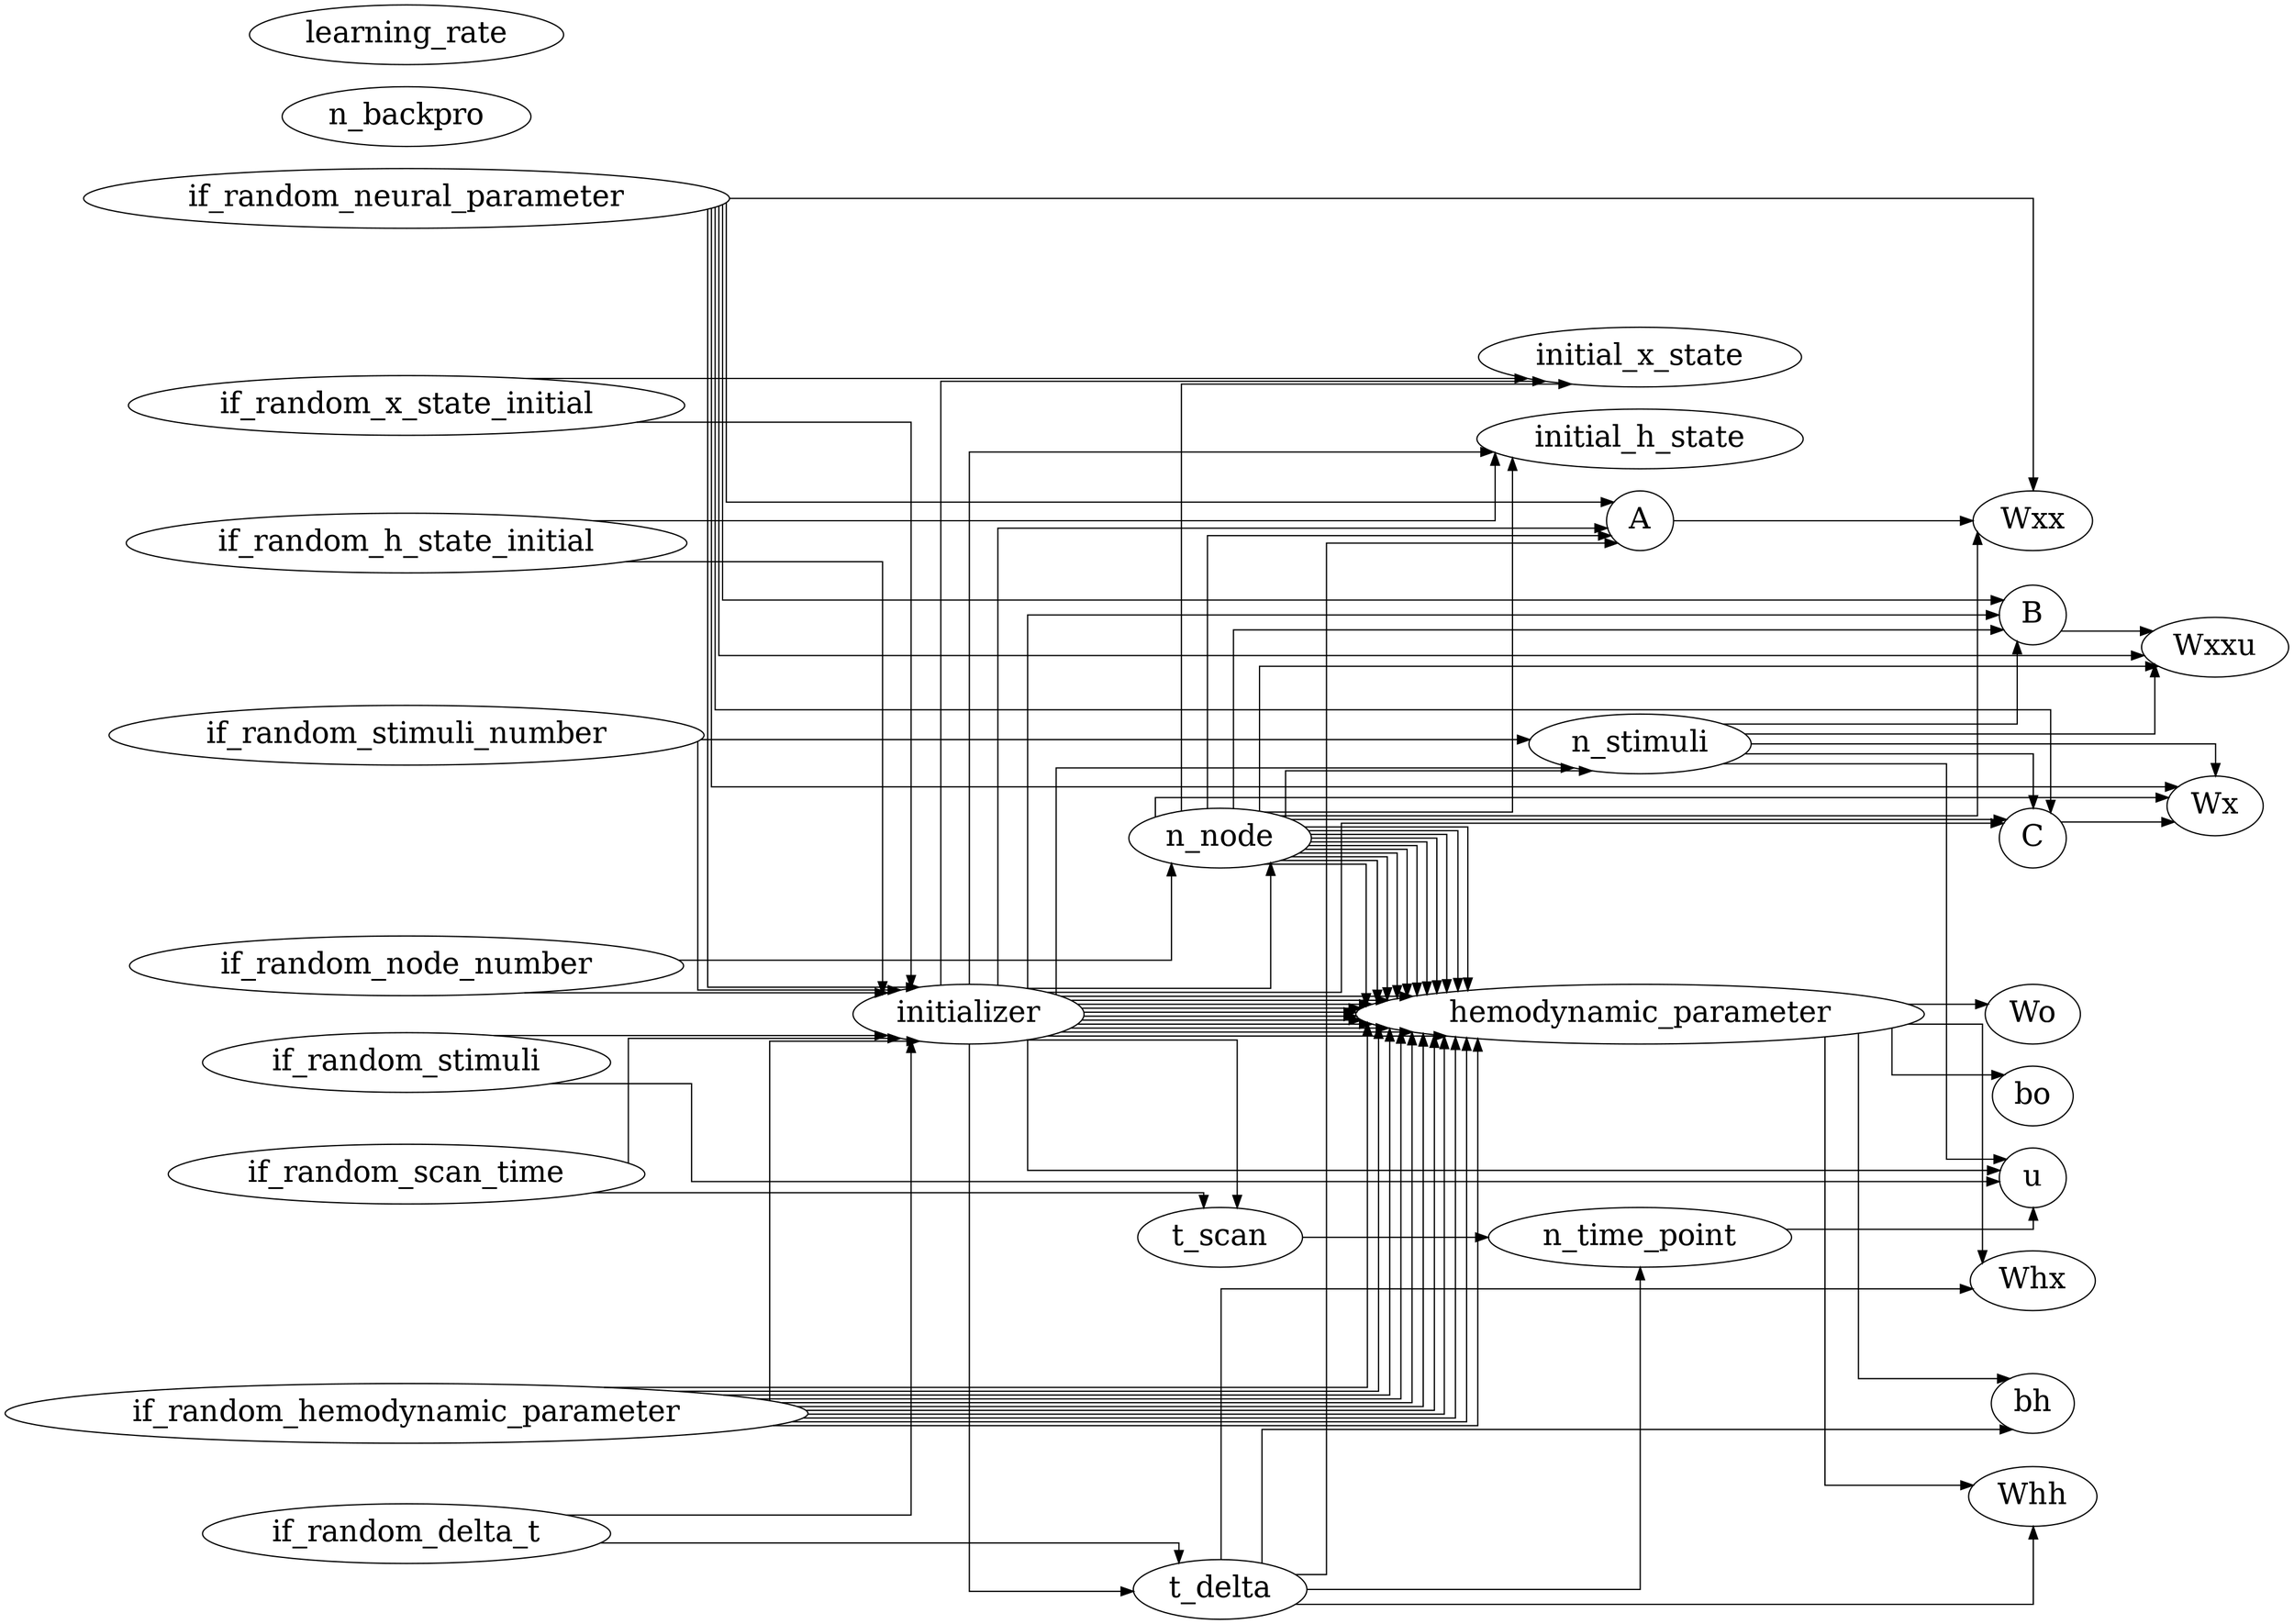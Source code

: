 digraph G {
          splines=ortho;
          rankdir = "LR";
          node[fontsize=24];
          hemodynamic_parameter -> Wo;
          n_backpro;
          if_random_scan_time -> t_scan;
          initializer -> t_scan;
          if_random_neural_parameter -> C;
          n_node -> C;
          n_stimuli -> C;
          initializer -> C;
          learning_rate;
          if_random_neural_parameter -> Wx;
          n_node -> Wx;
          n_stimuli -> Wx;
          C -> Wx;
          n_node -> hemodynamic_parameter;
          if_random_hemodynamic_parameter -> hemodynamic_parameter;
          initializer -> hemodynamic_parameter;
          t_delta -> A;
          if_random_neural_parameter -> A;
          n_node -> A;
          initializer -> A;
          n_node -> hemodynamic_parameter;
          if_random_hemodynamic_parameter -> hemodynamic_parameter;
          initializer -> hemodynamic_parameter;
          if_random_neural_parameter -> B;
          n_node -> B;
          n_stimuli -> B;
          initializer -> B;
          n_node -> hemodynamic_parameter;
          if_random_hemodynamic_parameter -> hemodynamic_parameter;
          initializer -> hemodynamic_parameter;
          hemodynamic_parameter -> Whh;
          t_delta -> Whh;
          n_node -> hemodynamic_parameter;
          if_random_hemodynamic_parameter -> hemodynamic_parameter;
          initializer -> hemodynamic_parameter;
          n_node -> hemodynamic_parameter;
          if_random_hemodynamic_parameter -> hemodynamic_parameter;
          initializer -> hemodynamic_parameter;
          n_node -> hemodynamic_parameter;
          if_random_hemodynamic_parameter -> hemodynamic_parameter;
          initializer -> hemodynamic_parameter;
          if_random_stimuli -> u;
          n_stimuli -> u;
          n_time_point -> u;
          initializer -> u;
          hemodynamic_parameter -> bo;
          if_random_neural_parameter;
          t_scan -> n_time_point;
          t_delta -> n_time_point;
          n_node -> hemodynamic_parameter;
          if_random_hemodynamic_parameter -> hemodynamic_parameter;
          initializer -> hemodynamic_parameter;
          if_random_stimuli_number;
          hemodynamic_parameter -> Whx;
          t_delta -> Whx;
          hemodynamic_parameter -> bh;
          t_delta -> bh;
          n_node -> hemodynamic_parameter;
          if_random_hemodynamic_parameter -> hemodynamic_parameter;
          initializer -> hemodynamic_parameter;
          if_random_x_state_initial;
          n_node -> hemodynamic_parameter;
          if_random_hemodynamic_parameter -> hemodynamic_parameter;
          initializer -> hemodynamic_parameter;
          if_random_stimuli;
          if_random_h_state_initial;
          n_node -> hemodynamic_parameter;
          if_random_hemodynamic_parameter -> hemodynamic_parameter;
          initializer -> hemodynamic_parameter;
          if_random_neural_parameter -> Wxx;
          n_node -> Wxx;
          A -> Wxx;
          n_node -> initial_x_state;
          if_random_x_state_initial -> initial_x_state;
          initializer -> initial_x_state;
          n_node -> initial_h_state;
          if_random_h_state_initial -> initial_h_state;
          initializer -> initial_h_state;
          if_random_delta_t;
          if_random_neural_parameter -> initializer;
          if_random_hemodynamic_parameter -> initializer;
          if_random_x_state_initial -> initializer;
          if_random_h_state_initial -> initializer;
          if_random_stimuli -> initializer;
          if_random_node_number -> initializer;
          if_random_stimuli_number -> initializer;
          if_random_delta_t -> initializer;
          if_random_scan_time -> initializer;
          if_random_node_number -> n_node;
          initializer -> n_node;
          if_random_hemodynamic_parameter;
          if_random_neural_parameter -> Wxxu;
          n_node -> Wxxu;
          n_stimuli -> Wxxu;
          B -> Wxxu;
          if_random_scan_time;
          if_random_node_number;
          if_random_delta_t -> t_delta;
          initializer -> t_delta;
          n_node -> hemodynamic_parameter;
          if_random_hemodynamic_parameter -> hemodynamic_parameter;
          initializer -> hemodynamic_parameter;
          if_random_stimuli_number -> n_stimuli;
          n_node -> n_stimuli;
          initializer -> n_stimuli;
}